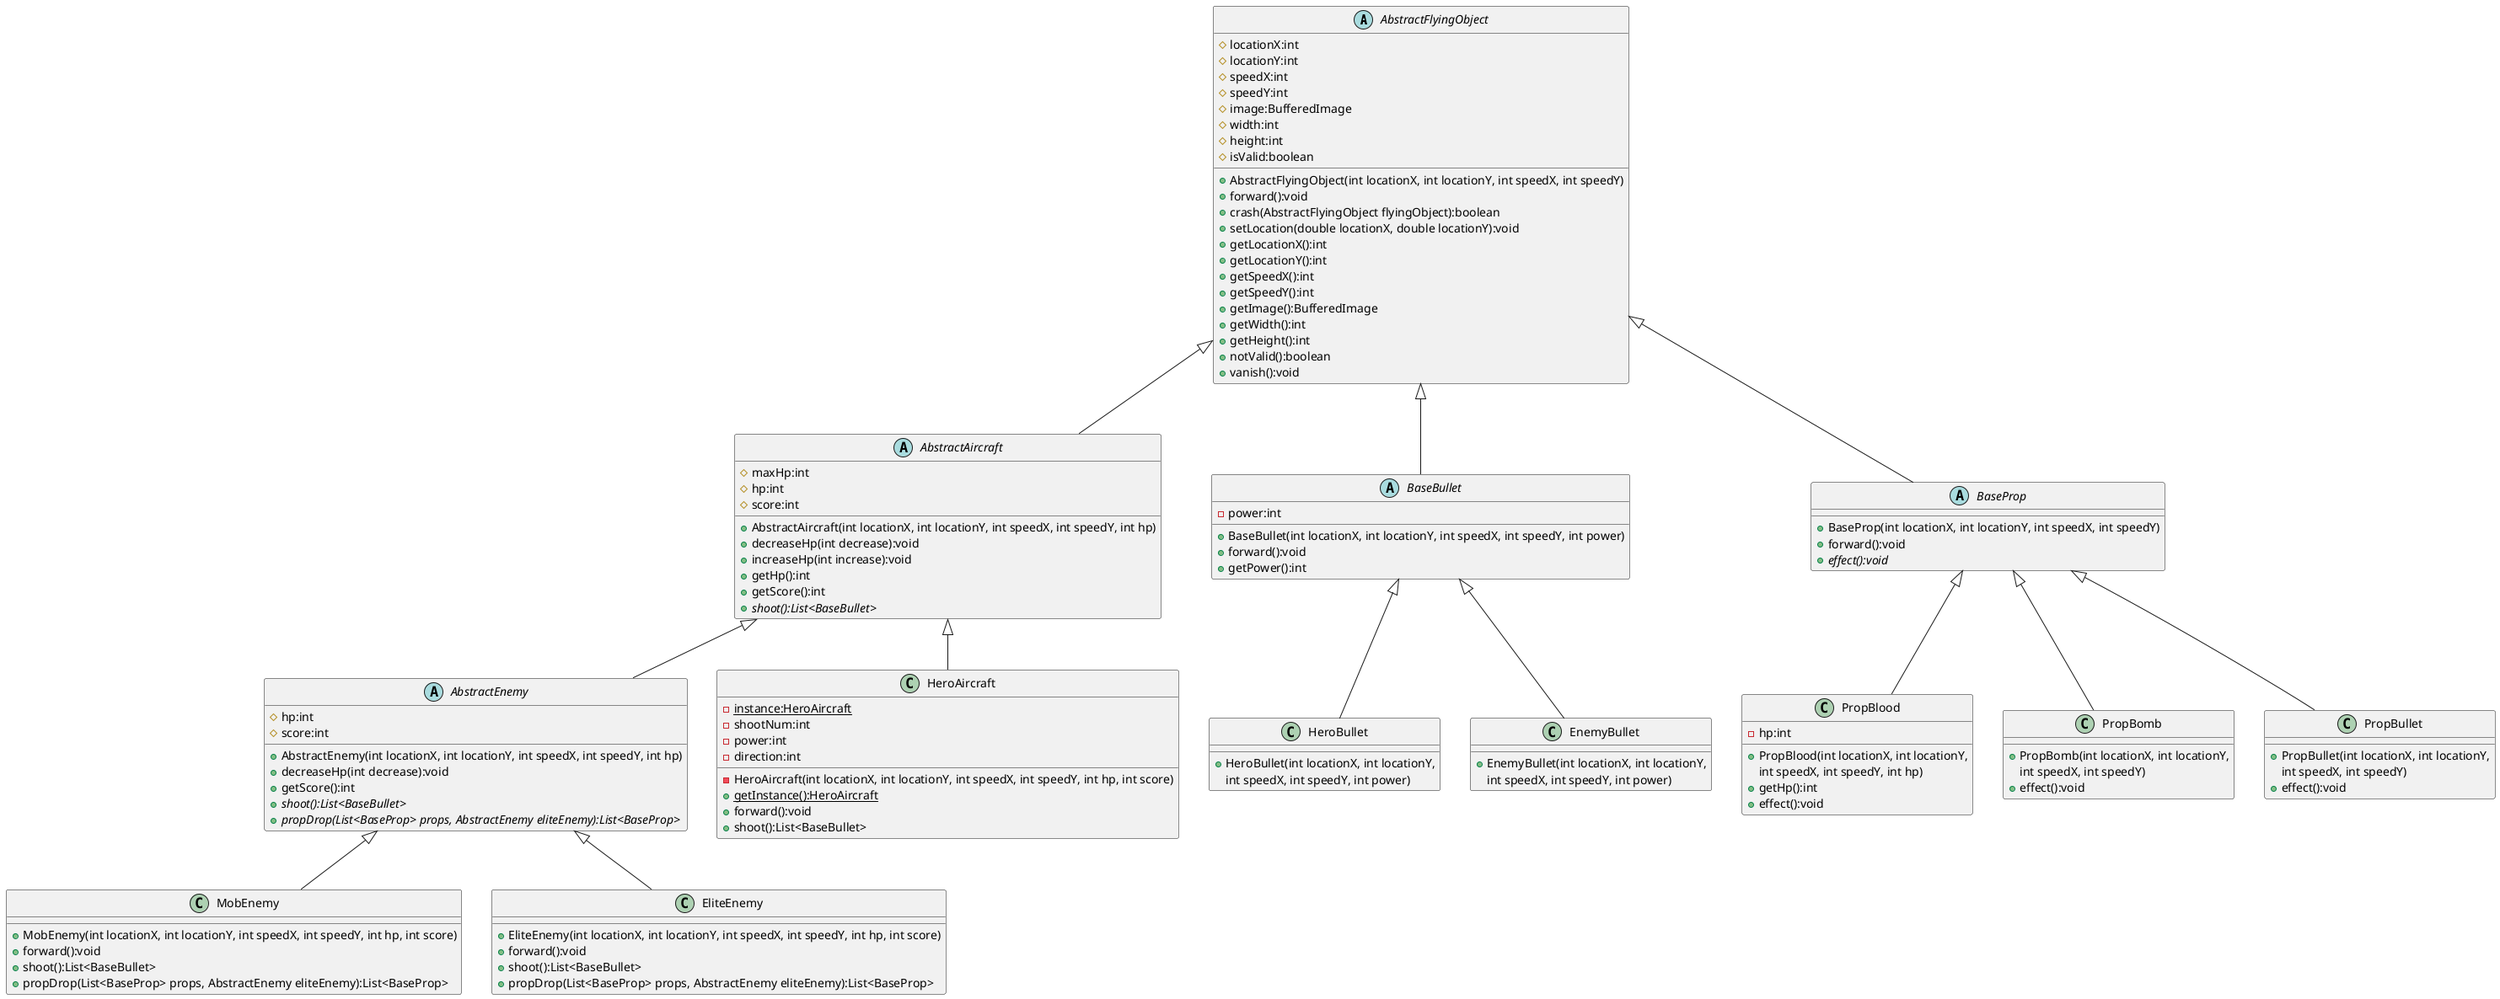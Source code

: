 @startuml
'https://plantuml.com/class-diagram

abstract class AbstractFlyingObject
{
    # locationX:int
    # locationY:int
    # speedX:int
    # speedY:int
    # image:BufferedImage
    # width:int
    # height:int
    # isValid:boolean

    + AbstractFlyingObject(int locationX, int locationY, int speedX, int speedY)
    + forward():void
    + crash(AbstractFlyingObject flyingObject):boolean
    + setLocation(double locationX, double locationY):void
    + getLocationX():int
    + getLocationY():int
    + getSpeedX():int
    + getSpeedY():int
    + getImage():BufferedImage
    + getWidth():int
    + getHeight():int
    + notValid():boolean
    + vanish():void
}
abstract class AbstractAircraft
{
	# maxHp:int
    # hp:int
    # score:int
    + AbstractAircraft(int locationX, int locationY, int speedX, int speedY, int hp)
    + decreaseHp(int decrease):void
    + increaseHp(int increase):void
    + getHp():int
    + getScore():int
    + {abstract} shoot():List<BaseBullet>
 }

abstract class AbstractEnemy
{
    # hp:int
    # score:int
    + AbstractEnemy(int locationX, int locationY, int speedX, int speedY, int hp)
    + decreaseHp(int decrease):void
    + getScore():int
    + {abstract} shoot():List<BaseBullet>
    + {abstract} propDrop(List<BaseProp> props, AbstractEnemy eliteEnemy):List<BaseProp>
}
AbstractAircraft <|-- AbstractEnemy

class HeroAircraft {
    - {static} instance:HeroAircraft
    - shootNum:int
    - power:int
    - direction:int
    - HeroAircraft(int locationX, int locationY, int speedX, int speedY, int hp, int score)
    + {static} getInstance():HeroAircraft
    + forward():void
    + shoot():List<BaseBullet>
}

AbstractAircraft <|-- HeroAircraft

class MobEnemy {
    + MobEnemy(int locationX, int locationY, int speedX, int speedY, int hp, int score)
    + forward():void
    + shoot():List<BaseBullet>
    + propDrop(List<BaseProp> props, AbstractEnemy eliteEnemy):List<BaseProp>
}
AbstractEnemy <|-- MobEnemy

class EliteEnemy {
    + EliteEnemy(int locationX, int locationY, int speedX, int speedY, int hp, int score)
    + forward():void
    + shoot():List<BaseBullet>
    + propDrop(List<BaseProp> props, AbstractEnemy eliteEnemy):List<BaseProp>
}
AbstractEnemy <|-- EliteEnemy

abstract class BaseBullet
{
    - power:int
    + BaseBullet(int locationX, int locationY, int speedX, int speedY, int power)
    + forward():void
	+ getPower():int
}

class HeroBullet {
    + HeroBullet(int locationX, int locationY,
     int speedX, int speedY, int power)
}

class EnemyBullet {
    + EnemyBullet(int locationX, int locationY,
     int speedX, int speedY, int power)
}

BaseBullet <|-- HeroBullet
BaseBullet <|-- EnemyBullet

AbstractFlyingObject <|-- AbstractAircraft
AbstractFlyingObject <|-- BaseBullet

abstract class BaseProp {
    + BaseProp(int locationX, int locationY, int speedX, int speedY)
    + forward():void
    + {abstract} effect():void
}

class PropBlood {
    - hp:int
    + PropBlood(int locationX, int locationY,
      int speedX, int speedY, int hp)
    + getHp():int
    + effect():void
}

class PropBomb {
    + PropBomb(int locationX, int locationY,
      int speedX, int speedY)
    + effect():void
}

class PropBullet {
    + PropBullet(int locationX, int locationY,
      int speedX, int speedY)
    + effect():void
}

BaseProp <|-- PropBlood
BaseProp <|-- PropBomb
BaseProp <|-- PropBullet

AbstractFlyingObject <|-- BaseProp

@enduml